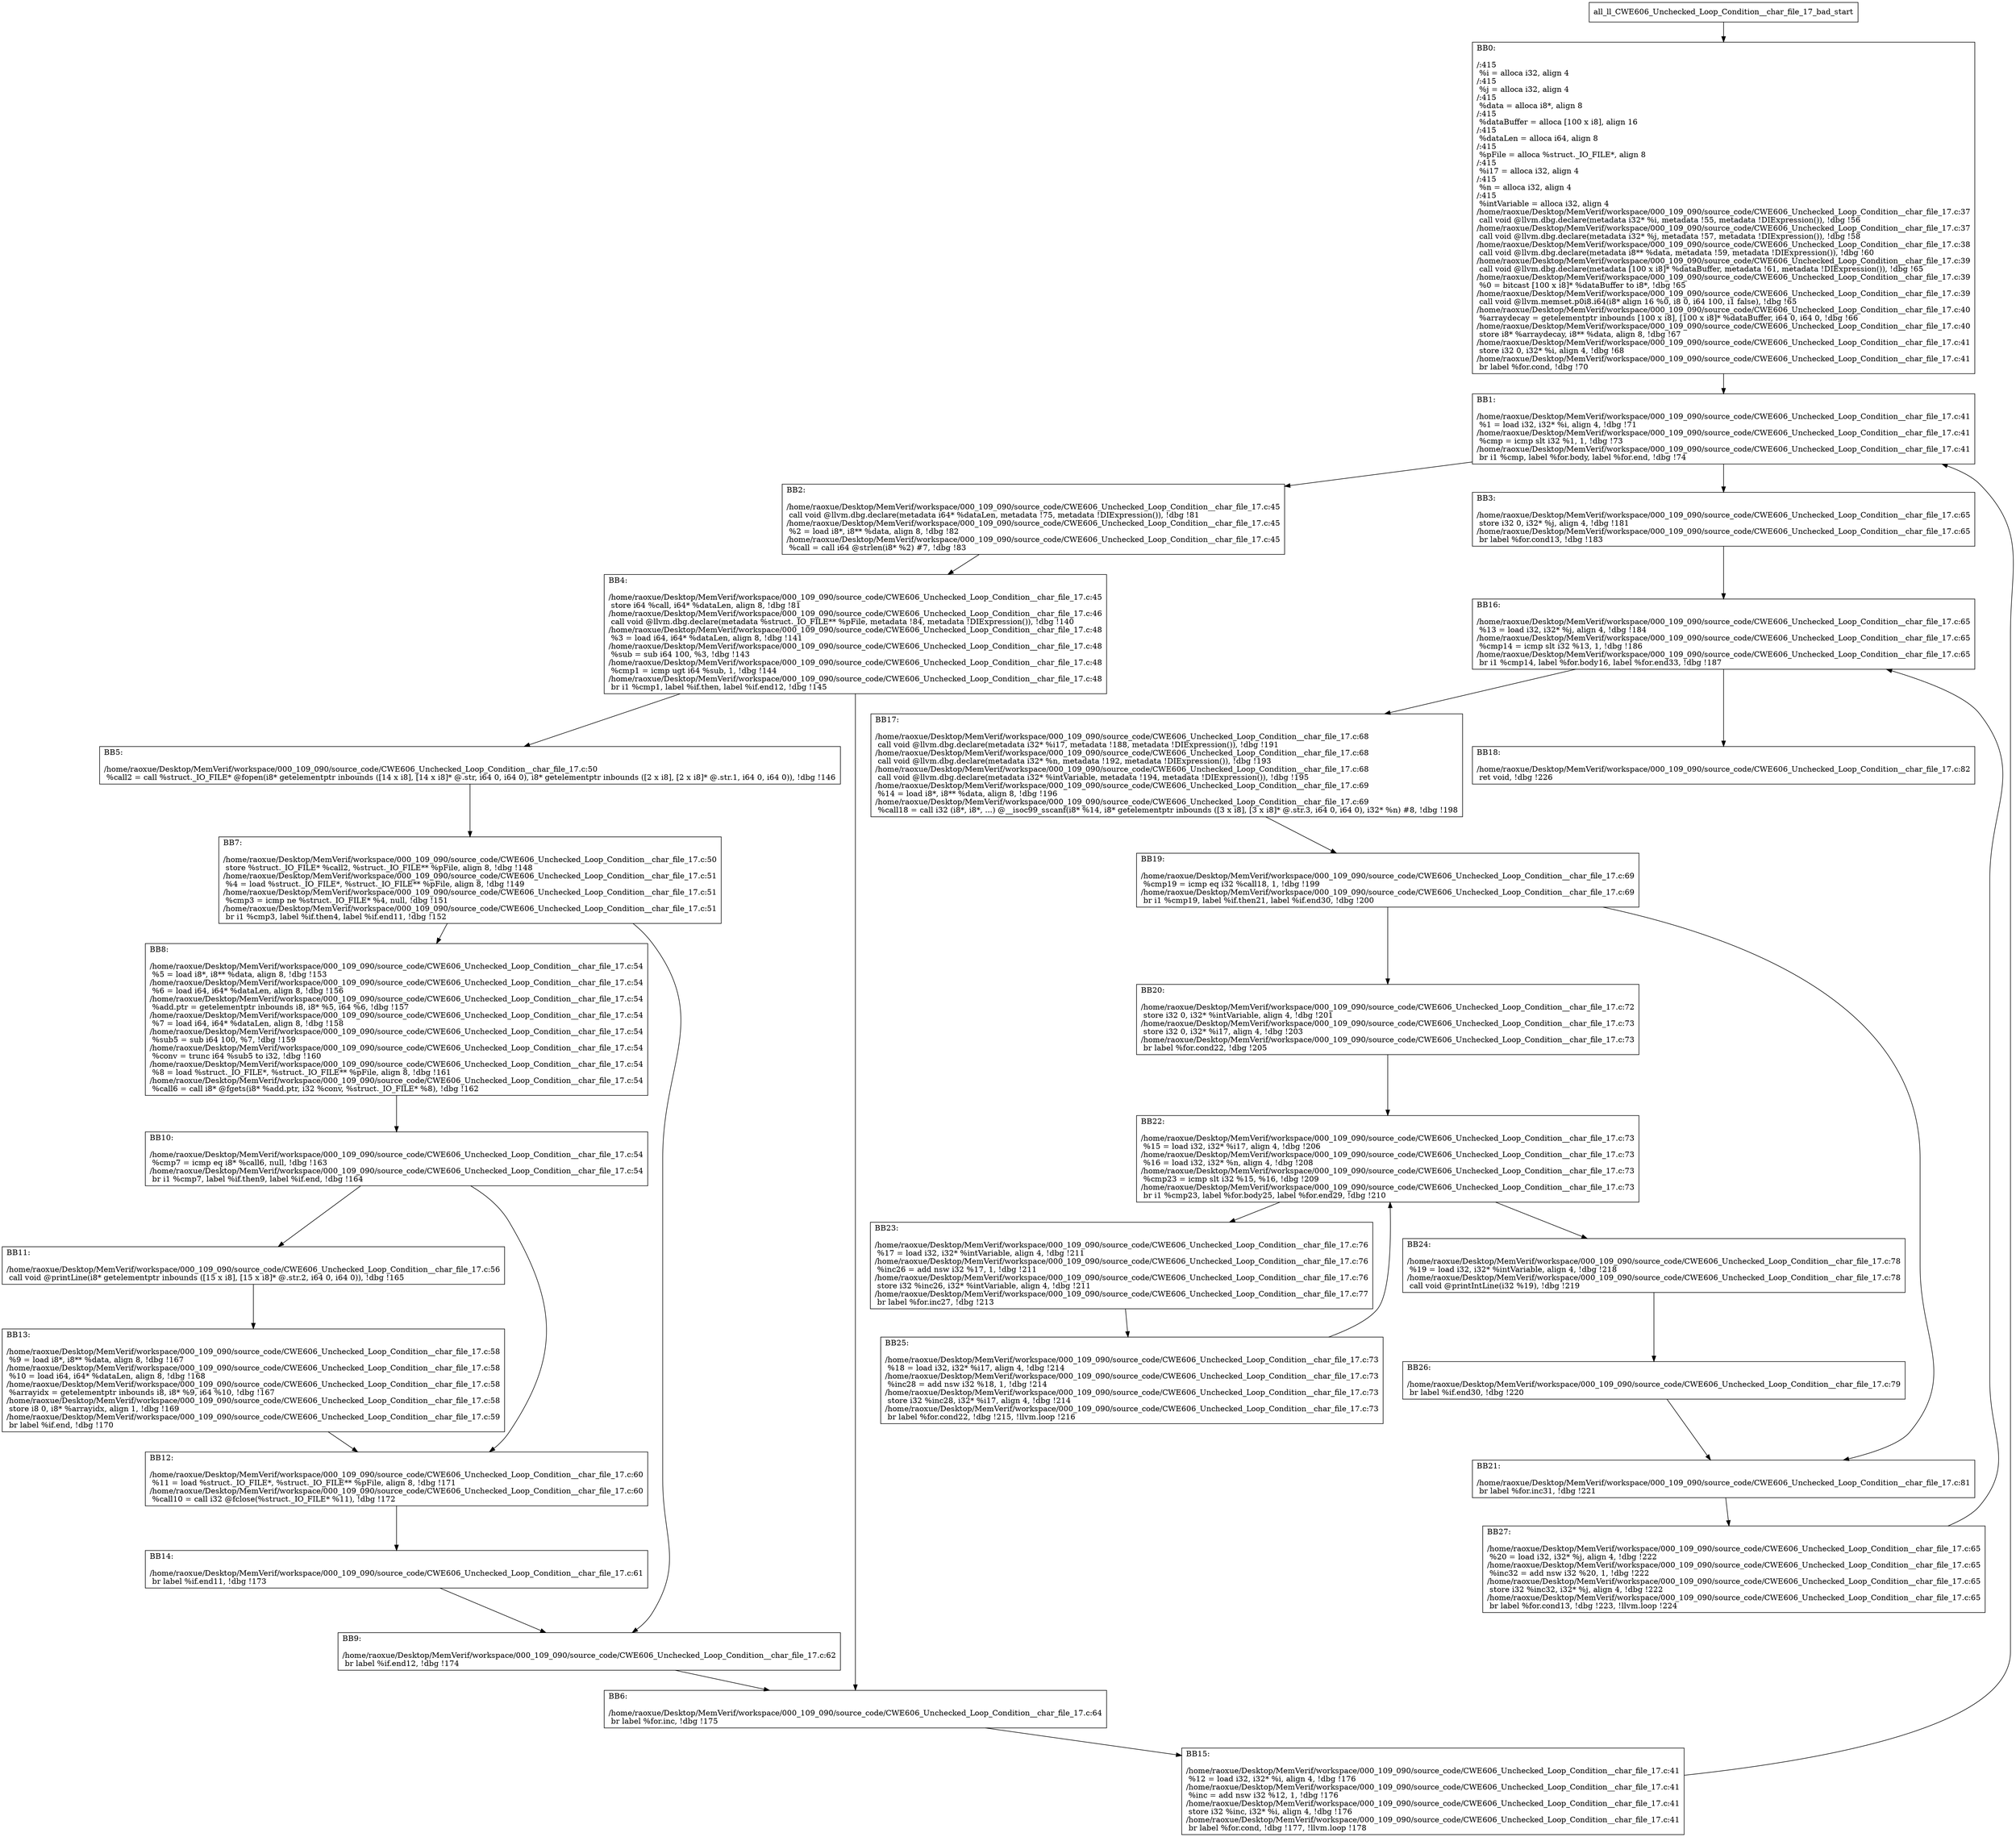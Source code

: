 digraph "CFG for'all_ll_CWE606_Unchecked_Loop_Condition__char_file_17_bad' function" {
	BBall_ll_CWE606_Unchecked_Loop_Condition__char_file_17_bad_start[shape=record,label="{all_ll_CWE606_Unchecked_Loop_Condition__char_file_17_bad_start}"];
	BBall_ll_CWE606_Unchecked_Loop_Condition__char_file_17_bad_start-> all_ll_CWE606_Unchecked_Loop_Condition__char_file_17_badBB0;
	all_ll_CWE606_Unchecked_Loop_Condition__char_file_17_badBB0 [shape=record, label="{BB0:\l\l/:415\l
  %i = alloca i32, align 4\l
/:415\l
  %j = alloca i32, align 4\l
/:415\l
  %data = alloca i8*, align 8\l
/:415\l
  %dataBuffer = alloca [100 x i8], align 16\l
/:415\l
  %dataLen = alloca i64, align 8\l
/:415\l
  %pFile = alloca %struct._IO_FILE*, align 8\l
/:415\l
  %i17 = alloca i32, align 4\l
/:415\l
  %n = alloca i32, align 4\l
/:415\l
  %intVariable = alloca i32, align 4\l
/home/raoxue/Desktop/MemVerif/workspace/000_109_090/source_code/CWE606_Unchecked_Loop_Condition__char_file_17.c:37\l
  call void @llvm.dbg.declare(metadata i32* %i, metadata !55, metadata !DIExpression()), !dbg !56\l
/home/raoxue/Desktop/MemVerif/workspace/000_109_090/source_code/CWE606_Unchecked_Loop_Condition__char_file_17.c:37\l
  call void @llvm.dbg.declare(metadata i32* %j, metadata !57, metadata !DIExpression()), !dbg !58\l
/home/raoxue/Desktop/MemVerif/workspace/000_109_090/source_code/CWE606_Unchecked_Loop_Condition__char_file_17.c:38\l
  call void @llvm.dbg.declare(metadata i8** %data, metadata !59, metadata !DIExpression()), !dbg !60\l
/home/raoxue/Desktop/MemVerif/workspace/000_109_090/source_code/CWE606_Unchecked_Loop_Condition__char_file_17.c:39\l
  call void @llvm.dbg.declare(metadata [100 x i8]* %dataBuffer, metadata !61, metadata !DIExpression()), !dbg !65\l
/home/raoxue/Desktop/MemVerif/workspace/000_109_090/source_code/CWE606_Unchecked_Loop_Condition__char_file_17.c:39\l
  %0 = bitcast [100 x i8]* %dataBuffer to i8*, !dbg !65\l
/home/raoxue/Desktop/MemVerif/workspace/000_109_090/source_code/CWE606_Unchecked_Loop_Condition__char_file_17.c:39\l
  call void @llvm.memset.p0i8.i64(i8* align 16 %0, i8 0, i64 100, i1 false), !dbg !65\l
/home/raoxue/Desktop/MemVerif/workspace/000_109_090/source_code/CWE606_Unchecked_Loop_Condition__char_file_17.c:40\l
  %arraydecay = getelementptr inbounds [100 x i8], [100 x i8]* %dataBuffer, i64 0, i64 0, !dbg !66\l
/home/raoxue/Desktop/MemVerif/workspace/000_109_090/source_code/CWE606_Unchecked_Loop_Condition__char_file_17.c:40\l
  store i8* %arraydecay, i8** %data, align 8, !dbg !67\l
/home/raoxue/Desktop/MemVerif/workspace/000_109_090/source_code/CWE606_Unchecked_Loop_Condition__char_file_17.c:41\l
  store i32 0, i32* %i, align 4, !dbg !68\l
/home/raoxue/Desktop/MemVerif/workspace/000_109_090/source_code/CWE606_Unchecked_Loop_Condition__char_file_17.c:41\l
  br label %for.cond, !dbg !70\l
}"];
	all_ll_CWE606_Unchecked_Loop_Condition__char_file_17_badBB0-> all_ll_CWE606_Unchecked_Loop_Condition__char_file_17_badBB1;
	all_ll_CWE606_Unchecked_Loop_Condition__char_file_17_badBB1 [shape=record, label="{BB1:\l\l/home/raoxue/Desktop/MemVerif/workspace/000_109_090/source_code/CWE606_Unchecked_Loop_Condition__char_file_17.c:41\l
  %1 = load i32, i32* %i, align 4, !dbg !71\l
/home/raoxue/Desktop/MemVerif/workspace/000_109_090/source_code/CWE606_Unchecked_Loop_Condition__char_file_17.c:41\l
  %cmp = icmp slt i32 %1, 1, !dbg !73\l
/home/raoxue/Desktop/MemVerif/workspace/000_109_090/source_code/CWE606_Unchecked_Loop_Condition__char_file_17.c:41\l
  br i1 %cmp, label %for.body, label %for.end, !dbg !74\l
}"];
	all_ll_CWE606_Unchecked_Loop_Condition__char_file_17_badBB1-> all_ll_CWE606_Unchecked_Loop_Condition__char_file_17_badBB2;
	all_ll_CWE606_Unchecked_Loop_Condition__char_file_17_badBB1-> all_ll_CWE606_Unchecked_Loop_Condition__char_file_17_badBB3;
	all_ll_CWE606_Unchecked_Loop_Condition__char_file_17_badBB2 [shape=record, label="{BB2:\l\l/home/raoxue/Desktop/MemVerif/workspace/000_109_090/source_code/CWE606_Unchecked_Loop_Condition__char_file_17.c:45\l
  call void @llvm.dbg.declare(metadata i64* %dataLen, metadata !75, metadata !DIExpression()), !dbg !81\l
/home/raoxue/Desktop/MemVerif/workspace/000_109_090/source_code/CWE606_Unchecked_Loop_Condition__char_file_17.c:45\l
  %2 = load i8*, i8** %data, align 8, !dbg !82\l
/home/raoxue/Desktop/MemVerif/workspace/000_109_090/source_code/CWE606_Unchecked_Loop_Condition__char_file_17.c:45\l
  %call = call i64 @strlen(i8* %2) #7, !dbg !83\l
}"];
	all_ll_CWE606_Unchecked_Loop_Condition__char_file_17_badBB2-> all_ll_CWE606_Unchecked_Loop_Condition__char_file_17_badBB4;
	all_ll_CWE606_Unchecked_Loop_Condition__char_file_17_badBB4 [shape=record, label="{BB4:\l\l/home/raoxue/Desktop/MemVerif/workspace/000_109_090/source_code/CWE606_Unchecked_Loop_Condition__char_file_17.c:45\l
  store i64 %call, i64* %dataLen, align 8, !dbg !81\l
/home/raoxue/Desktop/MemVerif/workspace/000_109_090/source_code/CWE606_Unchecked_Loop_Condition__char_file_17.c:46\l
  call void @llvm.dbg.declare(metadata %struct._IO_FILE** %pFile, metadata !84, metadata !DIExpression()), !dbg !140\l
/home/raoxue/Desktop/MemVerif/workspace/000_109_090/source_code/CWE606_Unchecked_Loop_Condition__char_file_17.c:48\l
  %3 = load i64, i64* %dataLen, align 8, !dbg !141\l
/home/raoxue/Desktop/MemVerif/workspace/000_109_090/source_code/CWE606_Unchecked_Loop_Condition__char_file_17.c:48\l
  %sub = sub i64 100, %3, !dbg !143\l
/home/raoxue/Desktop/MemVerif/workspace/000_109_090/source_code/CWE606_Unchecked_Loop_Condition__char_file_17.c:48\l
  %cmp1 = icmp ugt i64 %sub, 1, !dbg !144\l
/home/raoxue/Desktop/MemVerif/workspace/000_109_090/source_code/CWE606_Unchecked_Loop_Condition__char_file_17.c:48\l
  br i1 %cmp1, label %if.then, label %if.end12, !dbg !145\l
}"];
	all_ll_CWE606_Unchecked_Loop_Condition__char_file_17_badBB4-> all_ll_CWE606_Unchecked_Loop_Condition__char_file_17_badBB5;
	all_ll_CWE606_Unchecked_Loop_Condition__char_file_17_badBB4-> all_ll_CWE606_Unchecked_Loop_Condition__char_file_17_badBB6;
	all_ll_CWE606_Unchecked_Loop_Condition__char_file_17_badBB5 [shape=record, label="{BB5:\l\l/home/raoxue/Desktop/MemVerif/workspace/000_109_090/source_code/CWE606_Unchecked_Loop_Condition__char_file_17.c:50\l
  %call2 = call %struct._IO_FILE* @fopen(i8* getelementptr inbounds ([14 x i8], [14 x i8]* @.str, i64 0, i64 0), i8* getelementptr inbounds ([2 x i8], [2 x i8]* @.str.1, i64 0, i64 0)), !dbg !146\l
}"];
	all_ll_CWE606_Unchecked_Loop_Condition__char_file_17_badBB5-> all_ll_CWE606_Unchecked_Loop_Condition__char_file_17_badBB7;
	all_ll_CWE606_Unchecked_Loop_Condition__char_file_17_badBB7 [shape=record, label="{BB7:\l\l/home/raoxue/Desktop/MemVerif/workspace/000_109_090/source_code/CWE606_Unchecked_Loop_Condition__char_file_17.c:50\l
  store %struct._IO_FILE* %call2, %struct._IO_FILE** %pFile, align 8, !dbg !148\l
/home/raoxue/Desktop/MemVerif/workspace/000_109_090/source_code/CWE606_Unchecked_Loop_Condition__char_file_17.c:51\l
  %4 = load %struct._IO_FILE*, %struct._IO_FILE** %pFile, align 8, !dbg !149\l
/home/raoxue/Desktop/MemVerif/workspace/000_109_090/source_code/CWE606_Unchecked_Loop_Condition__char_file_17.c:51\l
  %cmp3 = icmp ne %struct._IO_FILE* %4, null, !dbg !151\l
/home/raoxue/Desktop/MemVerif/workspace/000_109_090/source_code/CWE606_Unchecked_Loop_Condition__char_file_17.c:51\l
  br i1 %cmp3, label %if.then4, label %if.end11, !dbg !152\l
}"];
	all_ll_CWE606_Unchecked_Loop_Condition__char_file_17_badBB7-> all_ll_CWE606_Unchecked_Loop_Condition__char_file_17_badBB8;
	all_ll_CWE606_Unchecked_Loop_Condition__char_file_17_badBB7-> all_ll_CWE606_Unchecked_Loop_Condition__char_file_17_badBB9;
	all_ll_CWE606_Unchecked_Loop_Condition__char_file_17_badBB8 [shape=record, label="{BB8:\l\l/home/raoxue/Desktop/MemVerif/workspace/000_109_090/source_code/CWE606_Unchecked_Loop_Condition__char_file_17.c:54\l
  %5 = load i8*, i8** %data, align 8, !dbg !153\l
/home/raoxue/Desktop/MemVerif/workspace/000_109_090/source_code/CWE606_Unchecked_Loop_Condition__char_file_17.c:54\l
  %6 = load i64, i64* %dataLen, align 8, !dbg !156\l
/home/raoxue/Desktop/MemVerif/workspace/000_109_090/source_code/CWE606_Unchecked_Loop_Condition__char_file_17.c:54\l
  %add.ptr = getelementptr inbounds i8, i8* %5, i64 %6, !dbg !157\l
/home/raoxue/Desktop/MemVerif/workspace/000_109_090/source_code/CWE606_Unchecked_Loop_Condition__char_file_17.c:54\l
  %7 = load i64, i64* %dataLen, align 8, !dbg !158\l
/home/raoxue/Desktop/MemVerif/workspace/000_109_090/source_code/CWE606_Unchecked_Loop_Condition__char_file_17.c:54\l
  %sub5 = sub i64 100, %7, !dbg !159\l
/home/raoxue/Desktop/MemVerif/workspace/000_109_090/source_code/CWE606_Unchecked_Loop_Condition__char_file_17.c:54\l
  %conv = trunc i64 %sub5 to i32, !dbg !160\l
/home/raoxue/Desktop/MemVerif/workspace/000_109_090/source_code/CWE606_Unchecked_Loop_Condition__char_file_17.c:54\l
  %8 = load %struct._IO_FILE*, %struct._IO_FILE** %pFile, align 8, !dbg !161\l
/home/raoxue/Desktop/MemVerif/workspace/000_109_090/source_code/CWE606_Unchecked_Loop_Condition__char_file_17.c:54\l
  %call6 = call i8* @fgets(i8* %add.ptr, i32 %conv, %struct._IO_FILE* %8), !dbg !162\l
}"];
	all_ll_CWE606_Unchecked_Loop_Condition__char_file_17_badBB8-> all_ll_CWE606_Unchecked_Loop_Condition__char_file_17_badBB10;
	all_ll_CWE606_Unchecked_Loop_Condition__char_file_17_badBB10 [shape=record, label="{BB10:\l\l/home/raoxue/Desktop/MemVerif/workspace/000_109_090/source_code/CWE606_Unchecked_Loop_Condition__char_file_17.c:54\l
  %cmp7 = icmp eq i8* %call6, null, !dbg !163\l
/home/raoxue/Desktop/MemVerif/workspace/000_109_090/source_code/CWE606_Unchecked_Loop_Condition__char_file_17.c:54\l
  br i1 %cmp7, label %if.then9, label %if.end, !dbg !164\l
}"];
	all_ll_CWE606_Unchecked_Loop_Condition__char_file_17_badBB10-> all_ll_CWE606_Unchecked_Loop_Condition__char_file_17_badBB11;
	all_ll_CWE606_Unchecked_Loop_Condition__char_file_17_badBB10-> all_ll_CWE606_Unchecked_Loop_Condition__char_file_17_badBB12;
	all_ll_CWE606_Unchecked_Loop_Condition__char_file_17_badBB11 [shape=record, label="{BB11:\l\l/home/raoxue/Desktop/MemVerif/workspace/000_109_090/source_code/CWE606_Unchecked_Loop_Condition__char_file_17.c:56\l
  call void @printLine(i8* getelementptr inbounds ([15 x i8], [15 x i8]* @.str.2, i64 0, i64 0)), !dbg !165\l
}"];
	all_ll_CWE606_Unchecked_Loop_Condition__char_file_17_badBB11-> all_ll_CWE606_Unchecked_Loop_Condition__char_file_17_badBB13;
	all_ll_CWE606_Unchecked_Loop_Condition__char_file_17_badBB13 [shape=record, label="{BB13:\l\l/home/raoxue/Desktop/MemVerif/workspace/000_109_090/source_code/CWE606_Unchecked_Loop_Condition__char_file_17.c:58\l
  %9 = load i8*, i8** %data, align 8, !dbg !167\l
/home/raoxue/Desktop/MemVerif/workspace/000_109_090/source_code/CWE606_Unchecked_Loop_Condition__char_file_17.c:58\l
  %10 = load i64, i64* %dataLen, align 8, !dbg !168\l
/home/raoxue/Desktop/MemVerif/workspace/000_109_090/source_code/CWE606_Unchecked_Loop_Condition__char_file_17.c:58\l
  %arrayidx = getelementptr inbounds i8, i8* %9, i64 %10, !dbg !167\l
/home/raoxue/Desktop/MemVerif/workspace/000_109_090/source_code/CWE606_Unchecked_Loop_Condition__char_file_17.c:58\l
  store i8 0, i8* %arrayidx, align 1, !dbg !169\l
/home/raoxue/Desktop/MemVerif/workspace/000_109_090/source_code/CWE606_Unchecked_Loop_Condition__char_file_17.c:59\l
  br label %if.end, !dbg !170\l
}"];
	all_ll_CWE606_Unchecked_Loop_Condition__char_file_17_badBB13-> all_ll_CWE606_Unchecked_Loop_Condition__char_file_17_badBB12;
	all_ll_CWE606_Unchecked_Loop_Condition__char_file_17_badBB12 [shape=record, label="{BB12:\l\l/home/raoxue/Desktop/MemVerif/workspace/000_109_090/source_code/CWE606_Unchecked_Loop_Condition__char_file_17.c:60\l
  %11 = load %struct._IO_FILE*, %struct._IO_FILE** %pFile, align 8, !dbg !171\l
/home/raoxue/Desktop/MemVerif/workspace/000_109_090/source_code/CWE606_Unchecked_Loop_Condition__char_file_17.c:60\l
  %call10 = call i32 @fclose(%struct._IO_FILE* %11), !dbg !172\l
}"];
	all_ll_CWE606_Unchecked_Loop_Condition__char_file_17_badBB12-> all_ll_CWE606_Unchecked_Loop_Condition__char_file_17_badBB14;
	all_ll_CWE606_Unchecked_Loop_Condition__char_file_17_badBB14 [shape=record, label="{BB14:\l\l/home/raoxue/Desktop/MemVerif/workspace/000_109_090/source_code/CWE606_Unchecked_Loop_Condition__char_file_17.c:61\l
  br label %if.end11, !dbg !173\l
}"];
	all_ll_CWE606_Unchecked_Loop_Condition__char_file_17_badBB14-> all_ll_CWE606_Unchecked_Loop_Condition__char_file_17_badBB9;
	all_ll_CWE606_Unchecked_Loop_Condition__char_file_17_badBB9 [shape=record, label="{BB9:\l\l/home/raoxue/Desktop/MemVerif/workspace/000_109_090/source_code/CWE606_Unchecked_Loop_Condition__char_file_17.c:62\l
  br label %if.end12, !dbg !174\l
}"];
	all_ll_CWE606_Unchecked_Loop_Condition__char_file_17_badBB9-> all_ll_CWE606_Unchecked_Loop_Condition__char_file_17_badBB6;
	all_ll_CWE606_Unchecked_Loop_Condition__char_file_17_badBB6 [shape=record, label="{BB6:\l\l/home/raoxue/Desktop/MemVerif/workspace/000_109_090/source_code/CWE606_Unchecked_Loop_Condition__char_file_17.c:64\l
  br label %for.inc, !dbg !175\l
}"];
	all_ll_CWE606_Unchecked_Loop_Condition__char_file_17_badBB6-> all_ll_CWE606_Unchecked_Loop_Condition__char_file_17_badBB15;
	all_ll_CWE606_Unchecked_Loop_Condition__char_file_17_badBB15 [shape=record, label="{BB15:\l\l/home/raoxue/Desktop/MemVerif/workspace/000_109_090/source_code/CWE606_Unchecked_Loop_Condition__char_file_17.c:41\l
  %12 = load i32, i32* %i, align 4, !dbg !176\l
/home/raoxue/Desktop/MemVerif/workspace/000_109_090/source_code/CWE606_Unchecked_Loop_Condition__char_file_17.c:41\l
  %inc = add nsw i32 %12, 1, !dbg !176\l
/home/raoxue/Desktop/MemVerif/workspace/000_109_090/source_code/CWE606_Unchecked_Loop_Condition__char_file_17.c:41\l
  store i32 %inc, i32* %i, align 4, !dbg !176\l
/home/raoxue/Desktop/MemVerif/workspace/000_109_090/source_code/CWE606_Unchecked_Loop_Condition__char_file_17.c:41\l
  br label %for.cond, !dbg !177, !llvm.loop !178\l
}"];
	all_ll_CWE606_Unchecked_Loop_Condition__char_file_17_badBB15-> all_ll_CWE606_Unchecked_Loop_Condition__char_file_17_badBB1;
	all_ll_CWE606_Unchecked_Loop_Condition__char_file_17_badBB3 [shape=record, label="{BB3:\l\l/home/raoxue/Desktop/MemVerif/workspace/000_109_090/source_code/CWE606_Unchecked_Loop_Condition__char_file_17.c:65\l
  store i32 0, i32* %j, align 4, !dbg !181\l
/home/raoxue/Desktop/MemVerif/workspace/000_109_090/source_code/CWE606_Unchecked_Loop_Condition__char_file_17.c:65\l
  br label %for.cond13, !dbg !183\l
}"];
	all_ll_CWE606_Unchecked_Loop_Condition__char_file_17_badBB3-> all_ll_CWE606_Unchecked_Loop_Condition__char_file_17_badBB16;
	all_ll_CWE606_Unchecked_Loop_Condition__char_file_17_badBB16 [shape=record, label="{BB16:\l\l/home/raoxue/Desktop/MemVerif/workspace/000_109_090/source_code/CWE606_Unchecked_Loop_Condition__char_file_17.c:65\l
  %13 = load i32, i32* %j, align 4, !dbg !184\l
/home/raoxue/Desktop/MemVerif/workspace/000_109_090/source_code/CWE606_Unchecked_Loop_Condition__char_file_17.c:65\l
  %cmp14 = icmp slt i32 %13, 1, !dbg !186\l
/home/raoxue/Desktop/MemVerif/workspace/000_109_090/source_code/CWE606_Unchecked_Loop_Condition__char_file_17.c:65\l
  br i1 %cmp14, label %for.body16, label %for.end33, !dbg !187\l
}"];
	all_ll_CWE606_Unchecked_Loop_Condition__char_file_17_badBB16-> all_ll_CWE606_Unchecked_Loop_Condition__char_file_17_badBB17;
	all_ll_CWE606_Unchecked_Loop_Condition__char_file_17_badBB16-> all_ll_CWE606_Unchecked_Loop_Condition__char_file_17_badBB18;
	all_ll_CWE606_Unchecked_Loop_Condition__char_file_17_badBB17 [shape=record, label="{BB17:\l\l/home/raoxue/Desktop/MemVerif/workspace/000_109_090/source_code/CWE606_Unchecked_Loop_Condition__char_file_17.c:68\l
  call void @llvm.dbg.declare(metadata i32* %i17, metadata !188, metadata !DIExpression()), !dbg !191\l
/home/raoxue/Desktop/MemVerif/workspace/000_109_090/source_code/CWE606_Unchecked_Loop_Condition__char_file_17.c:68\l
  call void @llvm.dbg.declare(metadata i32* %n, metadata !192, metadata !DIExpression()), !dbg !193\l
/home/raoxue/Desktop/MemVerif/workspace/000_109_090/source_code/CWE606_Unchecked_Loop_Condition__char_file_17.c:68\l
  call void @llvm.dbg.declare(metadata i32* %intVariable, metadata !194, metadata !DIExpression()), !dbg !195\l
/home/raoxue/Desktop/MemVerif/workspace/000_109_090/source_code/CWE606_Unchecked_Loop_Condition__char_file_17.c:69\l
  %14 = load i8*, i8** %data, align 8, !dbg !196\l
/home/raoxue/Desktop/MemVerif/workspace/000_109_090/source_code/CWE606_Unchecked_Loop_Condition__char_file_17.c:69\l
  %call18 = call i32 (i8*, i8*, ...) @__isoc99_sscanf(i8* %14, i8* getelementptr inbounds ([3 x i8], [3 x i8]* @.str.3, i64 0, i64 0), i32* %n) #8, !dbg !198\l
}"];
	all_ll_CWE606_Unchecked_Loop_Condition__char_file_17_badBB17-> all_ll_CWE606_Unchecked_Loop_Condition__char_file_17_badBB19;
	all_ll_CWE606_Unchecked_Loop_Condition__char_file_17_badBB19 [shape=record, label="{BB19:\l\l/home/raoxue/Desktop/MemVerif/workspace/000_109_090/source_code/CWE606_Unchecked_Loop_Condition__char_file_17.c:69\l
  %cmp19 = icmp eq i32 %call18, 1, !dbg !199\l
/home/raoxue/Desktop/MemVerif/workspace/000_109_090/source_code/CWE606_Unchecked_Loop_Condition__char_file_17.c:69\l
  br i1 %cmp19, label %if.then21, label %if.end30, !dbg !200\l
}"];
	all_ll_CWE606_Unchecked_Loop_Condition__char_file_17_badBB19-> all_ll_CWE606_Unchecked_Loop_Condition__char_file_17_badBB20;
	all_ll_CWE606_Unchecked_Loop_Condition__char_file_17_badBB19-> all_ll_CWE606_Unchecked_Loop_Condition__char_file_17_badBB21;
	all_ll_CWE606_Unchecked_Loop_Condition__char_file_17_badBB20 [shape=record, label="{BB20:\l\l/home/raoxue/Desktop/MemVerif/workspace/000_109_090/source_code/CWE606_Unchecked_Loop_Condition__char_file_17.c:72\l
  store i32 0, i32* %intVariable, align 4, !dbg !201\l
/home/raoxue/Desktop/MemVerif/workspace/000_109_090/source_code/CWE606_Unchecked_Loop_Condition__char_file_17.c:73\l
  store i32 0, i32* %i17, align 4, !dbg !203\l
/home/raoxue/Desktop/MemVerif/workspace/000_109_090/source_code/CWE606_Unchecked_Loop_Condition__char_file_17.c:73\l
  br label %for.cond22, !dbg !205\l
}"];
	all_ll_CWE606_Unchecked_Loop_Condition__char_file_17_badBB20-> all_ll_CWE606_Unchecked_Loop_Condition__char_file_17_badBB22;
	all_ll_CWE606_Unchecked_Loop_Condition__char_file_17_badBB22 [shape=record, label="{BB22:\l\l/home/raoxue/Desktop/MemVerif/workspace/000_109_090/source_code/CWE606_Unchecked_Loop_Condition__char_file_17.c:73\l
  %15 = load i32, i32* %i17, align 4, !dbg !206\l
/home/raoxue/Desktop/MemVerif/workspace/000_109_090/source_code/CWE606_Unchecked_Loop_Condition__char_file_17.c:73\l
  %16 = load i32, i32* %n, align 4, !dbg !208\l
/home/raoxue/Desktop/MemVerif/workspace/000_109_090/source_code/CWE606_Unchecked_Loop_Condition__char_file_17.c:73\l
  %cmp23 = icmp slt i32 %15, %16, !dbg !209\l
/home/raoxue/Desktop/MemVerif/workspace/000_109_090/source_code/CWE606_Unchecked_Loop_Condition__char_file_17.c:73\l
  br i1 %cmp23, label %for.body25, label %for.end29, !dbg !210\l
}"];
	all_ll_CWE606_Unchecked_Loop_Condition__char_file_17_badBB22-> all_ll_CWE606_Unchecked_Loop_Condition__char_file_17_badBB23;
	all_ll_CWE606_Unchecked_Loop_Condition__char_file_17_badBB22-> all_ll_CWE606_Unchecked_Loop_Condition__char_file_17_badBB24;
	all_ll_CWE606_Unchecked_Loop_Condition__char_file_17_badBB23 [shape=record, label="{BB23:\l\l/home/raoxue/Desktop/MemVerif/workspace/000_109_090/source_code/CWE606_Unchecked_Loop_Condition__char_file_17.c:76\l
  %17 = load i32, i32* %intVariable, align 4, !dbg !211\l
/home/raoxue/Desktop/MemVerif/workspace/000_109_090/source_code/CWE606_Unchecked_Loop_Condition__char_file_17.c:76\l
  %inc26 = add nsw i32 %17, 1, !dbg !211\l
/home/raoxue/Desktop/MemVerif/workspace/000_109_090/source_code/CWE606_Unchecked_Loop_Condition__char_file_17.c:76\l
  store i32 %inc26, i32* %intVariable, align 4, !dbg !211\l
/home/raoxue/Desktop/MemVerif/workspace/000_109_090/source_code/CWE606_Unchecked_Loop_Condition__char_file_17.c:77\l
  br label %for.inc27, !dbg !213\l
}"];
	all_ll_CWE606_Unchecked_Loop_Condition__char_file_17_badBB23-> all_ll_CWE606_Unchecked_Loop_Condition__char_file_17_badBB25;
	all_ll_CWE606_Unchecked_Loop_Condition__char_file_17_badBB25 [shape=record, label="{BB25:\l\l/home/raoxue/Desktop/MemVerif/workspace/000_109_090/source_code/CWE606_Unchecked_Loop_Condition__char_file_17.c:73\l
  %18 = load i32, i32* %i17, align 4, !dbg !214\l
/home/raoxue/Desktop/MemVerif/workspace/000_109_090/source_code/CWE606_Unchecked_Loop_Condition__char_file_17.c:73\l
  %inc28 = add nsw i32 %18, 1, !dbg !214\l
/home/raoxue/Desktop/MemVerif/workspace/000_109_090/source_code/CWE606_Unchecked_Loop_Condition__char_file_17.c:73\l
  store i32 %inc28, i32* %i17, align 4, !dbg !214\l
/home/raoxue/Desktop/MemVerif/workspace/000_109_090/source_code/CWE606_Unchecked_Loop_Condition__char_file_17.c:73\l
  br label %for.cond22, !dbg !215, !llvm.loop !216\l
}"];
	all_ll_CWE606_Unchecked_Loop_Condition__char_file_17_badBB25-> all_ll_CWE606_Unchecked_Loop_Condition__char_file_17_badBB22;
	all_ll_CWE606_Unchecked_Loop_Condition__char_file_17_badBB24 [shape=record, label="{BB24:\l\l/home/raoxue/Desktop/MemVerif/workspace/000_109_090/source_code/CWE606_Unchecked_Loop_Condition__char_file_17.c:78\l
  %19 = load i32, i32* %intVariable, align 4, !dbg !218\l
/home/raoxue/Desktop/MemVerif/workspace/000_109_090/source_code/CWE606_Unchecked_Loop_Condition__char_file_17.c:78\l
  call void @printIntLine(i32 %19), !dbg !219\l
}"];
	all_ll_CWE606_Unchecked_Loop_Condition__char_file_17_badBB24-> all_ll_CWE606_Unchecked_Loop_Condition__char_file_17_badBB26;
	all_ll_CWE606_Unchecked_Loop_Condition__char_file_17_badBB26 [shape=record, label="{BB26:\l\l/home/raoxue/Desktop/MemVerif/workspace/000_109_090/source_code/CWE606_Unchecked_Loop_Condition__char_file_17.c:79\l
  br label %if.end30, !dbg !220\l
}"];
	all_ll_CWE606_Unchecked_Loop_Condition__char_file_17_badBB26-> all_ll_CWE606_Unchecked_Loop_Condition__char_file_17_badBB21;
	all_ll_CWE606_Unchecked_Loop_Condition__char_file_17_badBB21 [shape=record, label="{BB21:\l\l/home/raoxue/Desktop/MemVerif/workspace/000_109_090/source_code/CWE606_Unchecked_Loop_Condition__char_file_17.c:81\l
  br label %for.inc31, !dbg !221\l
}"];
	all_ll_CWE606_Unchecked_Loop_Condition__char_file_17_badBB21-> all_ll_CWE606_Unchecked_Loop_Condition__char_file_17_badBB27;
	all_ll_CWE606_Unchecked_Loop_Condition__char_file_17_badBB27 [shape=record, label="{BB27:\l\l/home/raoxue/Desktop/MemVerif/workspace/000_109_090/source_code/CWE606_Unchecked_Loop_Condition__char_file_17.c:65\l
  %20 = load i32, i32* %j, align 4, !dbg !222\l
/home/raoxue/Desktop/MemVerif/workspace/000_109_090/source_code/CWE606_Unchecked_Loop_Condition__char_file_17.c:65\l
  %inc32 = add nsw i32 %20, 1, !dbg !222\l
/home/raoxue/Desktop/MemVerif/workspace/000_109_090/source_code/CWE606_Unchecked_Loop_Condition__char_file_17.c:65\l
  store i32 %inc32, i32* %j, align 4, !dbg !222\l
/home/raoxue/Desktop/MemVerif/workspace/000_109_090/source_code/CWE606_Unchecked_Loop_Condition__char_file_17.c:65\l
  br label %for.cond13, !dbg !223, !llvm.loop !224\l
}"];
	all_ll_CWE606_Unchecked_Loop_Condition__char_file_17_badBB27-> all_ll_CWE606_Unchecked_Loop_Condition__char_file_17_badBB16;
	all_ll_CWE606_Unchecked_Loop_Condition__char_file_17_badBB18 [shape=record, label="{BB18:\l\l/home/raoxue/Desktop/MemVerif/workspace/000_109_090/source_code/CWE606_Unchecked_Loop_Condition__char_file_17.c:82\l
  ret void, !dbg !226\l
}"];
}
